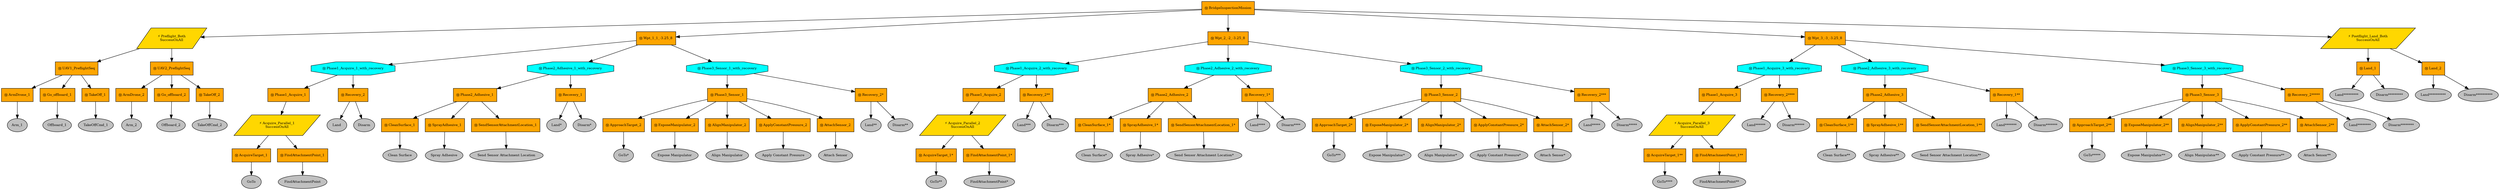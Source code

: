 digraph pastafarianism {
ordering=out;
graph [fontname="times-roman"];
node [fontname="times-roman"];
edge [fontname="times-roman"];
BridgeInspectionMission [fillcolor=orange, fontcolor=black, fontsize=9, label="Ⓜ BridgeInspectionMission", shape=box, style=filled];
Preflight_Both [fillcolor=gold, fontcolor=black, fontsize=9, label="⚡ Preflight_Both\nSuccessOnAll", shape=parallelogram, style=filled];
BridgeInspectionMission -> Preflight_Both;
UAV1_PreflightSeq [fillcolor=orange, fontcolor=black, fontsize=9, label="Ⓜ UAV1_PreflightSeq", shape=box, style=filled];
Preflight_Both -> UAV1_PreflightSeq;
ArmDrone_1 [fillcolor=orange, fontcolor=black, fontsize=9, label="Ⓜ ArmDrone_1", shape=box, style=filled];
UAV1_PreflightSeq -> ArmDrone_1;
Arm_1 [fillcolor=gray, fontcolor=black, fontsize=9, label=Arm_1, shape=ellipse, style=filled];
ArmDrone_1 -> Arm_1;
Go_offboard_1 [fillcolor=orange, fontcolor=black, fontsize=9, label="Ⓜ Go_offboard_1", shape=box, style=filled];
UAV1_PreflightSeq -> Go_offboard_1;
Offboard_1 [fillcolor=gray, fontcolor=black, fontsize=9, label=Offboard_1, shape=ellipse, style=filled];
Go_offboard_1 -> Offboard_1;
TakeOff_1 [fillcolor=orange, fontcolor=black, fontsize=9, label="Ⓜ TakeOff_1", shape=box, style=filled];
UAV1_PreflightSeq -> TakeOff_1;
TakeOffCmd_1 [fillcolor=gray, fontcolor=black, fontsize=9, label=TakeOffCmd_1, shape=ellipse, style=filled];
TakeOff_1 -> TakeOffCmd_1;
UAV2_PreflightSeq [fillcolor=orange, fontcolor=black, fontsize=9, label="Ⓜ UAV2_PreflightSeq", shape=box, style=filled];
Preflight_Both -> UAV2_PreflightSeq;
ArmDrone_2 [fillcolor=orange, fontcolor=black, fontsize=9, label="Ⓜ ArmDrone_2", shape=box, style=filled];
UAV2_PreflightSeq -> ArmDrone_2;
Arm_2 [fillcolor=gray, fontcolor=black, fontsize=9, label=Arm_2, shape=ellipse, style=filled];
ArmDrone_2 -> Arm_2;
Go_offboard_2 [fillcolor=orange, fontcolor=black, fontsize=9, label="Ⓜ Go_offboard_2", shape=box, style=filled];
UAV2_PreflightSeq -> Go_offboard_2;
Offboard_2 [fillcolor=gray, fontcolor=black, fontsize=9, label=Offboard_2, shape=ellipse, style=filled];
Go_offboard_2 -> Offboard_2;
TakeOff_2 [fillcolor=orange, fontcolor=black, fontsize=9, label="Ⓜ TakeOff_2", shape=box, style=filled];
UAV2_PreflightSeq -> TakeOff_2;
TakeOffCmd_2 [fillcolor=gray, fontcolor=black, fontsize=9, label=TakeOffCmd_2, shape=ellipse, style=filled];
TakeOff_2 -> TakeOffCmd_2;
"Wpt_1_1_-3.25_8" [fillcolor=orange, fontcolor=black, fontsize=9, label="Ⓜ Wpt_1_1_-3.25_8", shape=box, style=filled];
BridgeInspectionMission -> "Wpt_1_1_-3.25_8";
Phase1_Acquire_1_with_recovery [fillcolor=cyan, fontcolor=black, fontsize=9, label="Ⓜ Phase1_Acquire_1_with_recovery", shape=octagon, style=filled];
"Wpt_1_1_-3.25_8" -> Phase1_Acquire_1_with_recovery;
Phase1_Acquire_1 [fillcolor=orange, fontcolor=black, fontsize=9, label="Ⓜ Phase1_Acquire_1", shape=box, style=filled];
Phase1_Acquire_1_with_recovery -> Phase1_Acquire_1;
Acquire_Parallel_1 [fillcolor=gold, fontcolor=black, fontsize=9, label="⚡ Acquire_Parallel_1\nSuccessOnAll", shape=parallelogram, style=filled];
Phase1_Acquire_1 -> Acquire_Parallel_1;
AcquireTarget_1 [fillcolor=orange, fontcolor=black, fontsize=9, label="Ⓜ AcquireTarget_1", shape=box, style=filled];
Acquire_Parallel_1 -> AcquireTarget_1;
GoTo [fillcolor=gray, fontcolor=black, fontsize=9, label=GoTo, shape=ellipse, style=filled];
AcquireTarget_1 -> GoTo;
FindAttachmentPoint_1 [fillcolor=orange, fontcolor=black, fontsize=9, label="Ⓜ FindAttachmentPoint_1", shape=box, style=filled];
Acquire_Parallel_1 -> FindAttachmentPoint_1;
FindAttachmentPoint [fillcolor=gray, fontcolor=black, fontsize=9, label=FindAttachmentPoint, shape=ellipse, style=filled];
FindAttachmentPoint_1 -> FindAttachmentPoint;
Recovery_2 [fillcolor=orange, fontcolor=black, fontsize=9, label="Ⓜ Recovery_2", shape=box, style=filled];
Phase1_Acquire_1_with_recovery -> Recovery_2;
Land [fillcolor=gray, fontcolor=black, fontsize=9, label=Land, shape=ellipse, style=filled];
Recovery_2 -> Land;
Disarm [fillcolor=gray, fontcolor=black, fontsize=9, label=Disarm, shape=ellipse, style=filled];
Recovery_2 -> Disarm;
Phase2_Adhesive_1_with_recovery [fillcolor=cyan, fontcolor=black, fontsize=9, label="Ⓜ Phase2_Adhesive_1_with_recovery", shape=octagon, style=filled];
"Wpt_1_1_-3.25_8" -> Phase2_Adhesive_1_with_recovery;
Phase2_Adhesive_1 [fillcolor=orange, fontcolor=black, fontsize=9, label="Ⓜ Phase2_Adhesive_1", shape=box, style=filled];
Phase2_Adhesive_1_with_recovery -> Phase2_Adhesive_1;
CleanSurface_1 [fillcolor=orange, fontcolor=black, fontsize=9, label="Ⓜ CleanSurface_1", shape=box, style=filled];
Phase2_Adhesive_1 -> CleanSurface_1;
"Clean Surface" [fillcolor=gray, fontcolor=black, fontsize=9, label="Clean Surface", shape=ellipse, style=filled];
CleanSurface_1 -> "Clean Surface";
SprayAdhesive_1 [fillcolor=orange, fontcolor=black, fontsize=9, label="Ⓜ SprayAdhesive_1", shape=box, style=filled];
Phase2_Adhesive_1 -> SprayAdhesive_1;
"Spray Adhesive" [fillcolor=gray, fontcolor=black, fontsize=9, label="Spray Adhesive", shape=ellipse, style=filled];
SprayAdhesive_1 -> "Spray Adhesive";
SendSensorAttachmentLocation_1 [fillcolor=orange, fontcolor=black, fontsize=9, label="Ⓜ SendSensorAttachmentLocation_1", shape=box, style=filled];
Phase2_Adhesive_1 -> SendSensorAttachmentLocation_1;
"Send Sensor Attachment Location" [fillcolor=gray, fontcolor=black, fontsize=9, label="Send Sensor Attachment Location", shape=ellipse, style=filled];
SendSensorAttachmentLocation_1 -> "Send Sensor Attachment Location";
Recovery_1 [fillcolor=orange, fontcolor=black, fontsize=9, label="Ⓜ Recovery_1", shape=box, style=filled];
Phase2_Adhesive_1_with_recovery -> Recovery_1;
"Land*" [fillcolor=gray, fontcolor=black, fontsize=9, label="Land*", shape=ellipse, style=filled];
Recovery_1 -> "Land*";
"Disarm*" [fillcolor=gray, fontcolor=black, fontsize=9, label="Disarm*", shape=ellipse, style=filled];
Recovery_1 -> "Disarm*";
Phase3_Sensor_1_with_recovery [fillcolor=cyan, fontcolor=black, fontsize=9, label="Ⓜ Phase3_Sensor_1_with_recovery", shape=octagon, style=filled];
"Wpt_1_1_-3.25_8" -> Phase3_Sensor_1_with_recovery;
Phase3_Sensor_1 [fillcolor=orange, fontcolor=black, fontsize=9, label="Ⓜ Phase3_Sensor_1", shape=box, style=filled];
Phase3_Sensor_1_with_recovery -> Phase3_Sensor_1;
ApproachTarget_2 [fillcolor=orange, fontcolor=black, fontsize=9, label="Ⓜ ApproachTarget_2", shape=box, style=filled];
Phase3_Sensor_1 -> ApproachTarget_2;
"GoTo*" [fillcolor=gray, fontcolor=black, fontsize=9, label="GoTo*", shape=ellipse, style=filled];
ApproachTarget_2 -> "GoTo*";
ExposeManipulator_2 [fillcolor=orange, fontcolor=black, fontsize=9, label="Ⓜ ExposeManipulator_2", shape=box, style=filled];
Phase3_Sensor_1 -> ExposeManipulator_2;
"Expose Manipulator" [fillcolor=gray, fontcolor=black, fontsize=9, label="Expose Manipulator", shape=ellipse, style=filled];
ExposeManipulator_2 -> "Expose Manipulator";
AlignManipulator_2 [fillcolor=orange, fontcolor=black, fontsize=9, label="Ⓜ AlignManipulator_2", shape=box, style=filled];
Phase3_Sensor_1 -> AlignManipulator_2;
"Align Manipulator" [fillcolor=gray, fontcolor=black, fontsize=9, label="Align Manipulator", shape=ellipse, style=filled];
AlignManipulator_2 -> "Align Manipulator";
ApplyConstantPressure_2 [fillcolor=orange, fontcolor=black, fontsize=9, label="Ⓜ ApplyConstantPressure_2", shape=box, style=filled];
Phase3_Sensor_1 -> ApplyConstantPressure_2;
"Apply Constant Pressure" [fillcolor=gray, fontcolor=black, fontsize=9, label="Apply Constant Pressure", shape=ellipse, style=filled];
ApplyConstantPressure_2 -> "Apply Constant Pressure";
AttachSensor_2 [fillcolor=orange, fontcolor=black, fontsize=9, label="Ⓜ AttachSensor_2", shape=box, style=filled];
Phase3_Sensor_1 -> AttachSensor_2;
"Attach Sensor" [fillcolor=gray, fontcolor=black, fontsize=9, label="Attach Sensor", shape=ellipse, style=filled];
AttachSensor_2 -> "Attach Sensor";
"Recovery_2*" [fillcolor=orange, fontcolor=black, fontsize=9, label="Ⓜ Recovery_2*", shape=box, style=filled];
Phase3_Sensor_1_with_recovery -> "Recovery_2*";
"Land**" [fillcolor=gray, fontcolor=black, fontsize=9, label="Land**", shape=ellipse, style=filled];
"Recovery_2*" -> "Land**";
"Disarm**" [fillcolor=gray, fontcolor=black, fontsize=9, label="Disarm**", shape=ellipse, style=filled];
"Recovery_2*" -> "Disarm**";
"Wpt_2_-2_-3.25_8" [fillcolor=orange, fontcolor=black, fontsize=9, label="Ⓜ Wpt_2_-2_-3.25_8", shape=box, style=filled];
BridgeInspectionMission -> "Wpt_2_-2_-3.25_8";
Phase1_Acquire_2_with_recovery [fillcolor=cyan, fontcolor=black, fontsize=9, label="Ⓜ Phase1_Acquire_2_with_recovery", shape=octagon, style=filled];
"Wpt_2_-2_-3.25_8" -> Phase1_Acquire_2_with_recovery;
Phase1_Acquire_2 [fillcolor=orange, fontcolor=black, fontsize=9, label="Ⓜ Phase1_Acquire_2", shape=box, style=filled];
Phase1_Acquire_2_with_recovery -> Phase1_Acquire_2;
Acquire_Parallel_2 [fillcolor=gold, fontcolor=black, fontsize=9, label="⚡ Acquire_Parallel_2\nSuccessOnAll", shape=parallelogram, style=filled];
Phase1_Acquire_2 -> Acquire_Parallel_2;
"AcquireTarget_1*" [fillcolor=orange, fontcolor=black, fontsize=9, label="Ⓜ AcquireTarget_1*", shape=box, style=filled];
Acquire_Parallel_2 -> "AcquireTarget_1*";
"GoTo**" [fillcolor=gray, fontcolor=black, fontsize=9, label="GoTo**", shape=ellipse, style=filled];
"AcquireTarget_1*" -> "GoTo**";
"FindAttachmentPoint_1*" [fillcolor=orange, fontcolor=black, fontsize=9, label="Ⓜ FindAttachmentPoint_1*", shape=box, style=filled];
Acquire_Parallel_2 -> "FindAttachmentPoint_1*";
"FindAttachmentPoint*" [fillcolor=gray, fontcolor=black, fontsize=9, label="FindAttachmentPoint*", shape=ellipse, style=filled];
"FindAttachmentPoint_1*" -> "FindAttachmentPoint*";
"Recovery_2**" [fillcolor=orange, fontcolor=black, fontsize=9, label="Ⓜ Recovery_2**", shape=box, style=filled];
Phase1_Acquire_2_with_recovery -> "Recovery_2**";
"Land***" [fillcolor=gray, fontcolor=black, fontsize=9, label="Land***", shape=ellipse, style=filled];
"Recovery_2**" -> "Land***";
"Disarm***" [fillcolor=gray, fontcolor=black, fontsize=9, label="Disarm***", shape=ellipse, style=filled];
"Recovery_2**" -> "Disarm***";
Phase2_Adhesive_2_with_recovery [fillcolor=cyan, fontcolor=black, fontsize=9, label="Ⓜ Phase2_Adhesive_2_with_recovery", shape=octagon, style=filled];
"Wpt_2_-2_-3.25_8" -> Phase2_Adhesive_2_with_recovery;
Phase2_Adhesive_2 [fillcolor=orange, fontcolor=black, fontsize=9, label="Ⓜ Phase2_Adhesive_2", shape=box, style=filled];
Phase2_Adhesive_2_with_recovery -> Phase2_Adhesive_2;
"CleanSurface_1*" [fillcolor=orange, fontcolor=black, fontsize=9, label="Ⓜ CleanSurface_1*", shape=box, style=filled];
Phase2_Adhesive_2 -> "CleanSurface_1*";
"Clean Surface*" [fillcolor=gray, fontcolor=black, fontsize=9, label="Clean Surface*", shape=ellipse, style=filled];
"CleanSurface_1*" -> "Clean Surface*";
"SprayAdhesive_1*" [fillcolor=orange, fontcolor=black, fontsize=9, label="Ⓜ SprayAdhesive_1*", shape=box, style=filled];
Phase2_Adhesive_2 -> "SprayAdhesive_1*";
"Spray Adhesive*" [fillcolor=gray, fontcolor=black, fontsize=9, label="Spray Adhesive*", shape=ellipse, style=filled];
"SprayAdhesive_1*" -> "Spray Adhesive*";
"SendSensorAttachmentLocation_1*" [fillcolor=orange, fontcolor=black, fontsize=9, label="Ⓜ SendSensorAttachmentLocation_1*", shape=box, style=filled];
Phase2_Adhesive_2 -> "SendSensorAttachmentLocation_1*";
"Send Sensor Attachment Location*" [fillcolor=gray, fontcolor=black, fontsize=9, label="Send Sensor Attachment Location*", shape=ellipse, style=filled];
"SendSensorAttachmentLocation_1*" -> "Send Sensor Attachment Location*";
"Recovery_1*" [fillcolor=orange, fontcolor=black, fontsize=9, label="Ⓜ Recovery_1*", shape=box, style=filled];
Phase2_Adhesive_2_with_recovery -> "Recovery_1*";
"Land****" [fillcolor=gray, fontcolor=black, fontsize=9, label="Land****", shape=ellipse, style=filled];
"Recovery_1*" -> "Land****";
"Disarm****" [fillcolor=gray, fontcolor=black, fontsize=9, label="Disarm****", shape=ellipse, style=filled];
"Recovery_1*" -> "Disarm****";
Phase3_Sensor_2_with_recovery [fillcolor=cyan, fontcolor=black, fontsize=9, label="Ⓜ Phase3_Sensor_2_with_recovery", shape=octagon, style=filled];
"Wpt_2_-2_-3.25_8" -> Phase3_Sensor_2_with_recovery;
Phase3_Sensor_2 [fillcolor=orange, fontcolor=black, fontsize=9, label="Ⓜ Phase3_Sensor_2", shape=box, style=filled];
Phase3_Sensor_2_with_recovery -> Phase3_Sensor_2;
"ApproachTarget_2*" [fillcolor=orange, fontcolor=black, fontsize=9, label="Ⓜ ApproachTarget_2*", shape=box, style=filled];
Phase3_Sensor_2 -> "ApproachTarget_2*";
"GoTo***" [fillcolor=gray, fontcolor=black, fontsize=9, label="GoTo***", shape=ellipse, style=filled];
"ApproachTarget_2*" -> "GoTo***";
"ExposeManipulator_2*" [fillcolor=orange, fontcolor=black, fontsize=9, label="Ⓜ ExposeManipulator_2*", shape=box, style=filled];
Phase3_Sensor_2 -> "ExposeManipulator_2*";
"Expose Manipulator*" [fillcolor=gray, fontcolor=black, fontsize=9, label="Expose Manipulator*", shape=ellipse, style=filled];
"ExposeManipulator_2*" -> "Expose Manipulator*";
"AlignManipulator_2*" [fillcolor=orange, fontcolor=black, fontsize=9, label="Ⓜ AlignManipulator_2*", shape=box, style=filled];
Phase3_Sensor_2 -> "AlignManipulator_2*";
"Align Manipulator*" [fillcolor=gray, fontcolor=black, fontsize=9, label="Align Manipulator*", shape=ellipse, style=filled];
"AlignManipulator_2*" -> "Align Manipulator*";
"ApplyConstantPressure_2*" [fillcolor=orange, fontcolor=black, fontsize=9, label="Ⓜ ApplyConstantPressure_2*", shape=box, style=filled];
Phase3_Sensor_2 -> "ApplyConstantPressure_2*";
"Apply Constant Pressure*" [fillcolor=gray, fontcolor=black, fontsize=9, label="Apply Constant Pressure*", shape=ellipse, style=filled];
"ApplyConstantPressure_2*" -> "Apply Constant Pressure*";
"AttachSensor_2*" [fillcolor=orange, fontcolor=black, fontsize=9, label="Ⓜ AttachSensor_2*", shape=box, style=filled];
Phase3_Sensor_2 -> "AttachSensor_2*";
"Attach Sensor*" [fillcolor=gray, fontcolor=black, fontsize=9, label="Attach Sensor*", shape=ellipse, style=filled];
"AttachSensor_2*" -> "Attach Sensor*";
"Recovery_2***" [fillcolor=orange, fontcolor=black, fontsize=9, label="Ⓜ Recovery_2***", shape=box, style=filled];
Phase3_Sensor_2_with_recovery -> "Recovery_2***";
"Land*****" [fillcolor=gray, fontcolor=black, fontsize=9, label="Land*****", shape=ellipse, style=filled];
"Recovery_2***" -> "Land*****";
"Disarm*****" [fillcolor=gray, fontcolor=black, fontsize=9, label="Disarm*****", shape=ellipse, style=filled];
"Recovery_2***" -> "Disarm*****";
"Wpt_3_-3_-3.25_8" [fillcolor=orange, fontcolor=black, fontsize=9, label="Ⓜ Wpt_3_-3_-3.25_8", shape=box, style=filled];
BridgeInspectionMission -> "Wpt_3_-3_-3.25_8";
Phase1_Acquire_3_with_recovery [fillcolor=cyan, fontcolor=black, fontsize=9, label="Ⓜ Phase1_Acquire_3_with_recovery", shape=octagon, style=filled];
"Wpt_3_-3_-3.25_8" -> Phase1_Acquire_3_with_recovery;
Phase1_Acquire_3 [fillcolor=orange, fontcolor=black, fontsize=9, label="Ⓜ Phase1_Acquire_3", shape=box, style=filled];
Phase1_Acquire_3_with_recovery -> Phase1_Acquire_3;
Acquire_Parallel_3 [fillcolor=gold, fontcolor=black, fontsize=9, label="⚡ Acquire_Parallel_3\nSuccessOnAll", shape=parallelogram, style=filled];
Phase1_Acquire_3 -> Acquire_Parallel_3;
"AcquireTarget_1**" [fillcolor=orange, fontcolor=black, fontsize=9, label="Ⓜ AcquireTarget_1**", shape=box, style=filled];
Acquire_Parallel_3 -> "AcquireTarget_1**";
"GoTo****" [fillcolor=gray, fontcolor=black, fontsize=9, label="GoTo****", shape=ellipse, style=filled];
"AcquireTarget_1**" -> "GoTo****";
"FindAttachmentPoint_1**" [fillcolor=orange, fontcolor=black, fontsize=9, label="Ⓜ FindAttachmentPoint_1**", shape=box, style=filled];
Acquire_Parallel_3 -> "FindAttachmentPoint_1**";
"FindAttachmentPoint**" [fillcolor=gray, fontcolor=black, fontsize=9, label="FindAttachmentPoint**", shape=ellipse, style=filled];
"FindAttachmentPoint_1**" -> "FindAttachmentPoint**";
"Recovery_2****" [fillcolor=orange, fontcolor=black, fontsize=9, label="Ⓜ Recovery_2****", shape=box, style=filled];
Phase1_Acquire_3_with_recovery -> "Recovery_2****";
"Land******" [fillcolor=gray, fontcolor=black, fontsize=9, label="Land******", shape=ellipse, style=filled];
"Recovery_2****" -> "Land******";
"Disarm******" [fillcolor=gray, fontcolor=black, fontsize=9, label="Disarm******", shape=ellipse, style=filled];
"Recovery_2****" -> "Disarm******";
Phase2_Adhesive_3_with_recovery [fillcolor=cyan, fontcolor=black, fontsize=9, label="Ⓜ Phase2_Adhesive_3_with_recovery", shape=octagon, style=filled];
"Wpt_3_-3_-3.25_8" -> Phase2_Adhesive_3_with_recovery;
Phase2_Adhesive_3 [fillcolor=orange, fontcolor=black, fontsize=9, label="Ⓜ Phase2_Adhesive_3", shape=box, style=filled];
Phase2_Adhesive_3_with_recovery -> Phase2_Adhesive_3;
"CleanSurface_1**" [fillcolor=orange, fontcolor=black, fontsize=9, label="Ⓜ CleanSurface_1**", shape=box, style=filled];
Phase2_Adhesive_3 -> "CleanSurface_1**";
"Clean Surface**" [fillcolor=gray, fontcolor=black, fontsize=9, label="Clean Surface**", shape=ellipse, style=filled];
"CleanSurface_1**" -> "Clean Surface**";
"SprayAdhesive_1**" [fillcolor=orange, fontcolor=black, fontsize=9, label="Ⓜ SprayAdhesive_1**", shape=box, style=filled];
Phase2_Adhesive_3 -> "SprayAdhesive_1**";
"Spray Adhesive**" [fillcolor=gray, fontcolor=black, fontsize=9, label="Spray Adhesive**", shape=ellipse, style=filled];
"SprayAdhesive_1**" -> "Spray Adhesive**";
"SendSensorAttachmentLocation_1**" [fillcolor=orange, fontcolor=black, fontsize=9, label="Ⓜ SendSensorAttachmentLocation_1**", shape=box, style=filled];
Phase2_Adhesive_3 -> "SendSensorAttachmentLocation_1**";
"Send Sensor Attachment Location**" [fillcolor=gray, fontcolor=black, fontsize=9, label="Send Sensor Attachment Location**", shape=ellipse, style=filled];
"SendSensorAttachmentLocation_1**" -> "Send Sensor Attachment Location**";
"Recovery_1**" [fillcolor=orange, fontcolor=black, fontsize=9, label="Ⓜ Recovery_1**", shape=box, style=filled];
Phase2_Adhesive_3_with_recovery -> "Recovery_1**";
"Land*******" [fillcolor=gray, fontcolor=black, fontsize=9, label="Land*******", shape=ellipse, style=filled];
"Recovery_1**" -> "Land*******";
"Disarm*******" [fillcolor=gray, fontcolor=black, fontsize=9, label="Disarm*******", shape=ellipse, style=filled];
"Recovery_1**" -> "Disarm*******";
Phase3_Sensor_3_with_recovery [fillcolor=cyan, fontcolor=black, fontsize=9, label="Ⓜ Phase3_Sensor_3_with_recovery", shape=octagon, style=filled];
"Wpt_3_-3_-3.25_8" -> Phase3_Sensor_3_with_recovery;
Phase3_Sensor_3 [fillcolor=orange, fontcolor=black, fontsize=9, label="Ⓜ Phase3_Sensor_3", shape=box, style=filled];
Phase3_Sensor_3_with_recovery -> Phase3_Sensor_3;
"ApproachTarget_2**" [fillcolor=orange, fontcolor=black, fontsize=9, label="Ⓜ ApproachTarget_2**", shape=box, style=filled];
Phase3_Sensor_3 -> "ApproachTarget_2**";
"GoTo*****" [fillcolor=gray, fontcolor=black, fontsize=9, label="GoTo*****", shape=ellipse, style=filled];
"ApproachTarget_2**" -> "GoTo*****";
"ExposeManipulator_2**" [fillcolor=orange, fontcolor=black, fontsize=9, label="Ⓜ ExposeManipulator_2**", shape=box, style=filled];
Phase3_Sensor_3 -> "ExposeManipulator_2**";
"Expose Manipulator**" [fillcolor=gray, fontcolor=black, fontsize=9, label="Expose Manipulator**", shape=ellipse, style=filled];
"ExposeManipulator_2**" -> "Expose Manipulator**";
"AlignManipulator_2**" [fillcolor=orange, fontcolor=black, fontsize=9, label="Ⓜ AlignManipulator_2**", shape=box, style=filled];
Phase3_Sensor_3 -> "AlignManipulator_2**";
"Align Manipulator**" [fillcolor=gray, fontcolor=black, fontsize=9, label="Align Manipulator**", shape=ellipse, style=filled];
"AlignManipulator_2**" -> "Align Manipulator**";
"ApplyConstantPressure_2**" [fillcolor=orange, fontcolor=black, fontsize=9, label="Ⓜ ApplyConstantPressure_2**", shape=box, style=filled];
Phase3_Sensor_3 -> "ApplyConstantPressure_2**";
"Apply Constant Pressure**" [fillcolor=gray, fontcolor=black, fontsize=9, label="Apply Constant Pressure**", shape=ellipse, style=filled];
"ApplyConstantPressure_2**" -> "Apply Constant Pressure**";
"AttachSensor_2**" [fillcolor=orange, fontcolor=black, fontsize=9, label="Ⓜ AttachSensor_2**", shape=box, style=filled];
Phase3_Sensor_3 -> "AttachSensor_2**";
"Attach Sensor**" [fillcolor=gray, fontcolor=black, fontsize=9, label="Attach Sensor**", shape=ellipse, style=filled];
"AttachSensor_2**" -> "Attach Sensor**";
"Recovery_2*****" [fillcolor=orange, fontcolor=black, fontsize=9, label="Ⓜ Recovery_2*****", shape=box, style=filled];
Phase3_Sensor_3_with_recovery -> "Recovery_2*****";
"Land********" [fillcolor=gray, fontcolor=black, fontsize=9, label="Land********", shape=ellipse, style=filled];
"Recovery_2*****" -> "Land********";
"Disarm********" [fillcolor=gray, fontcolor=black, fontsize=9, label="Disarm********", shape=ellipse, style=filled];
"Recovery_2*****" -> "Disarm********";
Postflight_Land_Both [fillcolor=gold, fontcolor=black, fontsize=9, label="⚡ Postflight_Land_Both\nSuccessOnAll", shape=parallelogram, style=filled];
BridgeInspectionMission -> Postflight_Land_Both;
Land_1 [fillcolor=orange, fontcolor=black, fontsize=9, label="Ⓜ Land_1", shape=box, style=filled];
Postflight_Land_Both -> Land_1;
"Land*********" [fillcolor=gray, fontcolor=black, fontsize=9, label="Land*********", shape=ellipse, style=filled];
Land_1 -> "Land*********";
"Disarm*********" [fillcolor=gray, fontcolor=black, fontsize=9, label="Disarm*********", shape=ellipse, style=filled];
Land_1 -> "Disarm*********";
Land_2 [fillcolor=orange, fontcolor=black, fontsize=9, label="Ⓜ Land_2", shape=box, style=filled];
Postflight_Land_Both -> Land_2;
"Land**********" [fillcolor=gray, fontcolor=black, fontsize=9, label="Land**********", shape=ellipse, style=filled];
Land_2 -> "Land**********";
"Disarm**********" [fillcolor=gray, fontcolor=black, fontsize=9, label="Disarm**********", shape=ellipse, style=filled];
Land_2 -> "Disarm**********";
}
